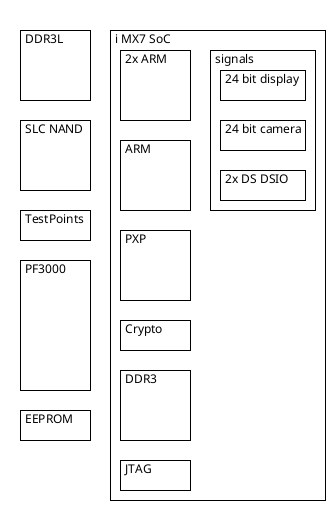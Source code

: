 {
  "sha1": "6co99c4qs9bbc5navwc6vxmysoxu7u2",
  "insertion": {
    "when": "2024-05-30T20:48:20.926Z",
    "user": "plantuml@gmail.com"
  }
}
@startwire
*DDR3L [70x70]
*SLC_NAND [70x70]
*TestPoints [70x30]
*PF3000 [70x130]
*EEPROM [70x30]

--

*i_MX7_SoC
	*2x_ARM [70x70]
	*ARM [70x70]
	*PXP [70x70]
	*Crypto [70x30]
	*DDR3 [70x70]
	*JTAG [70x30]
	--
	*signals
		*24_bit_display [85x30]
		*24_bit_camera [85x30]
		*2x_DS_DSIO [85x30]

@endwire
